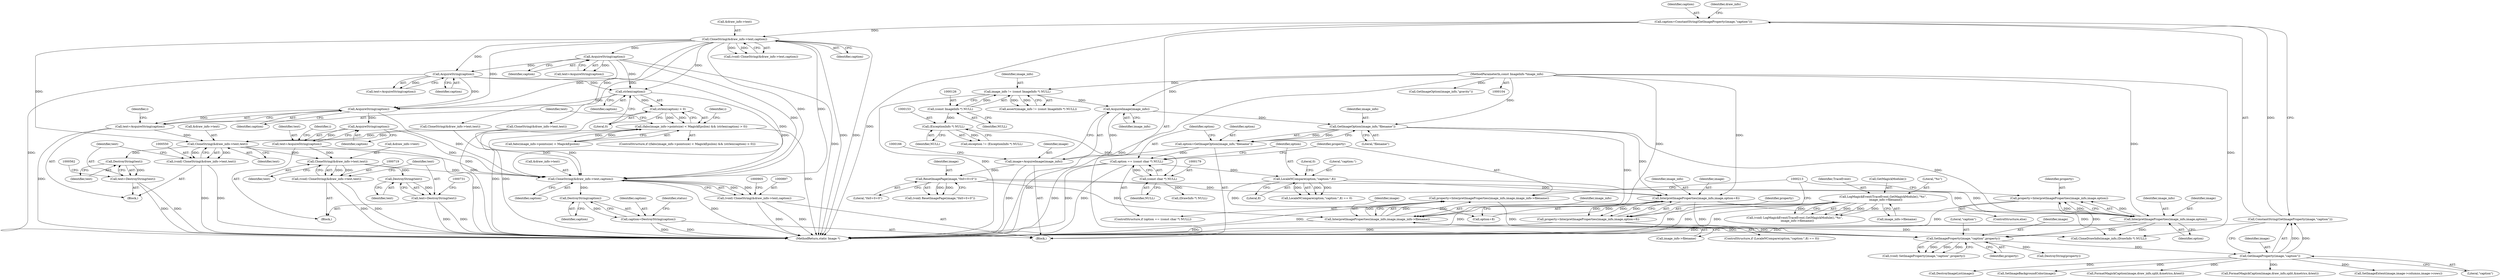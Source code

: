 digraph "0_ImageMagick_aeff00de228bc5a158c2a975ab47845d8a1db456@API" {
"1000522" [label="(Call,strlen(caption))"];
"1000279" [label="(Call,AcquireString(caption))"];
"1000237" [label="(Call,CloneString(&draw_info->text,caption))"];
"1000222" [label="(Call,caption=ConstantString(GetImageProperty(image,\"caption\")))"];
"1000224" [label="(Call,ConstantString(GetImageProperty(image,\"caption\")))"];
"1000225" [label="(Call,GetImageProperty(image,\"caption\"))"];
"1000214" [label="(Call,SetImageProperty(image,\"caption\",property))"];
"1000199" [label="(Call,InterpretImageProperties(image_info,image,option+8))"];
"1000172" [label="(Call,GetImageOption(image_info,\"filename\"))"];
"1000163" [label="(Call,AcquireImage(image_info))"];
"1000123" [label="(Call,image_info != (const ImageInfo *) NULL)"];
"1000105" [label="(MethodParameterIn,const ImageInfo *image_info)"];
"1000125" [label="(Call,(const ImageInfo *) NULL)"];
"1000167" [label="(Call,ResetImagePage(image,\"0x0+0+0\"))"];
"1000161" [label="(Call,image=AcquireImage(image_info))"];
"1000192" [label="(Call,LocaleNCompare(option,\"caption:\",8))"];
"1000176" [label="(Call,option == (const char *) NULL)"];
"1000170" [label="(Call,option=GetImageOption(image_info,\"filename\"))"];
"1000178" [label="(Call,(const char *) NULL)"];
"1000152" [label="(Call,(ExceptionInfo *) NULL)"];
"1000183" [label="(Call,InterpretImageProperties(image_info,image,image_info->filename))"];
"1000142" [label="(Call,LogMagickEvent(TraceEvent,GetMagickModule(),\"%s\",\n      image_info->filename))"];
"1000208" [label="(Call,InterpretImageProperties(image_info,image,option))"];
"1000181" [label="(Call,property=InterpretImageProperties(image_info,image,image_info->filename))"];
"1000206" [label="(Call,property=InterpretImageProperties(image_info,image,option))"];
"1000197" [label="(Call,property=InterpretImageProperties(image_info,image,option+8))"];
"1000370" [label="(Call,AcquireString(caption))"];
"1000521" [label="(Call,strlen(caption) > 0)"];
"1000514" [label="(Call,(fabs(image_info->pointsize) < MagickEpsilon) && (strlen(caption) > 0))"];
"1000537" [label="(Call,AcquireString(caption))"];
"1000535" [label="(Call,text=AcquireString(caption))"];
"1000551" [label="(Call,CloneString(&draw_info->text,text))"];
"1000549" [label="(Call,(void) CloneString(&draw_info->text,text))"];
"1000559" [label="(Call,DestroyString(text))"];
"1000557" [label="(Call,text=DestroyString(text))"];
"1000720" [label="(Call,CloneString(&draw_info->text,text))"];
"1000718" [label="(Call,(void) CloneString(&draw_info->text,text))"];
"1000728" [label="(Call,DestroyString(text))"];
"1000726" [label="(Call,text=DestroyString(text))"];
"1000898" [label="(Call,CloneString(&draw_info->text,caption))"];
"1000896" [label="(Call,(void) CloneString(&draw_info->text,caption))"];
"1000985" [label="(Call,DestroyString(caption))"];
"1000983" [label="(Call,caption=DestroyString(caption))"];
"1000706" [label="(Call,AcquireString(caption))"];
"1000704" [label="(Call,text=AcquireString(caption))"];
"1000694" [label="(Block,)"];
"1000704" [label="(Call,text=AcquireString(caption))"];
"1000487" [label="(Call,DestroyImageList(image))"];
"1000718" [label="(Call,(void) CloneString(&draw_info->text,text))"];
"1000211" [label="(Identifier,option)"];
"1000705" [label="(Identifier,text)"];
"1000293" [label="(Call,CloneString(&draw_info->text,text))"];
"1000202" [label="(Call,option+8)"];
"1000216" [label="(Literal,\"caption\")"];
"1000538" [label="(Identifier,caption)"];
"1000208" [label="(Call,InterpretImageProperties(image_info,image,option))"];
"1000524" [label="(Literal,0)"];
"1000105" [label="(MethodParameterIn,const ImageInfo *image_info)"];
"1000729" [label="(Identifier,text)"];
"1000556" [label="(Identifier,text)"];
"1000224" [label="(Call,ConstantString(GetImageProperty(image,\"caption\")))"];
"1000201" [label="(Identifier,image)"];
"1000167" [label="(Call,ResetImagePage(image,\"0x0+0+0\"))"];
"1000984" [label="(Identifier,caption)"];
"1000210" [label="(Identifier,image)"];
"1000514" [label="(Call,(fabs(image_info->pointsize) < MagickEpsilon) && (strlen(caption) > 0))"];
"1000986" [label="(Identifier,caption)"];
"1000522" [label="(Call,strlen(caption))"];
"1000371" [label="(Identifier,caption)"];
"1000174" [label="(Literal,\"filename\")"];
"1000124" [label="(Identifier,image_info)"];
"1000209" [label="(Identifier,image_info)"];
"1000898" [label="(Call,CloneString(&draw_info->text,caption))"];
"1000107" [label="(Block,)"];
"1000551" [label="(Call,CloneString(&draw_info->text,text))"];
"1000177" [label="(Identifier,option)"];
"1000225" [label="(Call,GetImageProperty(image,\"caption\"))"];
"1000195" [label="(Literal,8)"];
"1000154" [label="(Identifier,NULL)"];
"1000193" [label="(Identifier,option)"];
"1000491" [label="(Call,SetImageBackgroundColor(image))"];
"1000142" [label="(Call,LogMagickEvent(TraceEvent,GetMagickModule(),\"%s\",\n      image_info->filename))"];
"1000725" [label="(Identifier,text)"];
"1000534" [label="(Block,)"];
"1000721" [label="(Call,&draw_info->text)"];
"1000169" [label="(Literal,\"0x0+0+0\")"];
"1000559" [label="(Call,DestroyString(text))"];
"1000720" [label="(Call,CloneString(&draw_info->text,text))"];
"1000983" [label="(Call,caption=DestroyString(caption))"];
"1000374" [label="(Call,FormatMagickCaption(image,draw_info,split,&metrics,&text))"];
"1000235" [label="(Call,(void) CloneString(&draw_info->text,caption))"];
"1000368" [label="(Call,text=AcquireString(caption))"];
"1000212" [label="(Call,(void) SetImageProperty(image,\"caption\",property))"];
"1000172" [label="(Call,GetImageOption(image_info,\"filename\"))"];
"1000125" [label="(Call,(const ImageInfo *) NULL)"];
"1000283" [label="(Call,FormatMagickCaption(image,draw_info,split,&metrics,&text))"];
"1000515" [label="(Call,fabs(image_info->pointsize) < MagickEpsilon)"];
"1000173" [label="(Identifier,image_info)"];
"1000989" [label="(Identifier,status)"];
"1000206" [label="(Call,property=InterpretImageProperties(image_info,image,option))"];
"1000728" [label="(Call,DestroyString(text))"];
"1000709" [label="(Identifier,i)"];
"1000226" [label="(Identifier,image)"];
"1000280" [label="(Identifier,caption)"];
"1000186" [label="(Call,image_info->filename)"];
"1000536" [label="(Identifier,text)"];
"1000176" [label="(Call,option == (const char *) NULL)"];
"1000370" [label="(Call,AcquireString(caption))"];
"1000123" [label="(Call,image_info != (const ImageInfo *) NULL)"];
"1000549" [label="(Call,(void) CloneString(&draw_info->text,text))"];
"1000184" [label="(Identifier,image_info)"];
"1000727" [label="(Identifier,text)"];
"1000205" [label="(ControlStructure,else)"];
"1000513" [label="(ControlStructure,if ((fabs(image_info->pointsize) < MagickEpsilon) && (strlen(caption) > 0)))"];
"1000197" [label="(Call,property=InterpretImageProperties(image_info,image,option+8))"];
"1000726" [label="(Call,text=DestroyString(text))"];
"1000194" [label="(Literal,\"caption:\")"];
"1000899" [label="(Call,&draw_info->text)"];
"1000214" [label="(Call,SetImageProperty(image,\"caption\",property))"];
"1000217" [label="(Identifier,property)"];
"1000183" [label="(Call,InterpretImageProperties(image_info,image,image_info->filename))"];
"1000232" [label="(Call,(DrawInfo *) NULL)"];
"1000552" [label="(Call,&draw_info->text)"];
"1001003" [label="(MethodReturn,static Image *)"];
"1000463" [label="(Call,SetImageExtent(image,image->columns,image->rows))"];
"1000165" [label="(Call,(void) ResetImagePage(image,\"0x0+0+0\"))"];
"1000985" [label="(Call,DestroyString(caption))"];
"1000707" [label="(Identifier,caption)"];
"1000537" [label="(Call,AcquireString(caption))"];
"1000162" [label="(Identifier,image)"];
"1000558" [label="(Identifier,text)"];
"1000171" [label="(Identifier,option)"];
"1000122" [label="(Call,assert(image_info != (const ImageInfo *) NULL))"];
"1000540" [label="(Identifier,i)"];
"1000144" [label="(Call,GetMagickModule())"];
"1000237" [label="(Call,CloneString(&draw_info->text,caption))"];
"1000215" [label="(Identifier,image)"];
"1000242" [label="(Identifier,caption)"];
"1000150" [label="(Call,exception != (ExceptionInfo *) NULL)"];
"1000384" [label="(Call,CloneString(&draw_info->text,text))"];
"1000168" [label="(Identifier,image)"];
"1000222" [label="(Call,caption=ConstantString(GetImageProperty(image,\"caption\")))"];
"1000560" [label="(Identifier,text)"];
"1000227" [label="(Literal,\"caption\")"];
"1000191" [label="(Call,LocaleNCompare(option,\"caption:\",8) == 0)"];
"1000190" [label="(ControlStructure,if (LocaleNCompare(option,\"caption:\",8) == 0))"];
"1000152" [label="(Call,(ExceptionInfo *) NULL)"];
"1000164" [label="(Identifier,image_info)"];
"1000127" [label="(Identifier,NULL)"];
"1000535" [label="(Call,text=AcquireString(caption))"];
"1000140" [label="(Call,(void) LogMagickEvent(TraceEvent,GetMagickModule(),\"%s\",\n      image_info->filename))"];
"1000557" [label="(Call,text=DestroyString(text))"];
"1000145" [label="(Literal,\"%s\")"];
"1000199" [label="(Call,InterpretImageProperties(image_info,image,option+8))"];
"1000170" [label="(Call,option=GetImageOption(image_info,\"filename\"))"];
"1000175" [label="(ControlStructure,if (option == (const char *) NULL))"];
"1000200" [label="(Identifier,image_info)"];
"1000161" [label="(Call,image=AcquireImage(image_info))"];
"1000207" [label="(Identifier,property)"];
"1000163" [label="(Call,AcquireImage(image_info))"];
"1000245" [label="(Call,GetImageOption(image_info,\"gravity\"))"];
"1000706" [label="(Call,AcquireString(caption))"];
"1000230" [label="(Call,CloneDrawInfo(image_info,(DrawInfo *) NULL))"];
"1000143" [label="(Identifier,TraceEvent)"];
"1000180" [label="(Identifier,NULL)"];
"1000887" [label="(Identifier,i)"];
"1000220" [label="(Call,DestroyString(property))"];
"1000521" [label="(Call,strlen(caption) > 0)"];
"1000185" [label="(Identifier,image)"];
"1000181" [label="(Call,property=InterpretImageProperties(image_info,image,image_info->filename))"];
"1000198" [label="(Identifier,property)"];
"1000523" [label="(Identifier,caption)"];
"1000192" [label="(Call,LocaleNCompare(option,\"caption:\",8))"];
"1000196" [label="(Literal,0)"];
"1000223" [label="(Identifier,caption)"];
"1000178" [label="(Call,(const char *) NULL)"];
"1000903" [label="(Identifier,caption)"];
"1000238" [label="(Call,&draw_info->text)"];
"1000896" [label="(Call,(void) CloneString(&draw_info->text,caption))"];
"1000182" [label="(Identifier,property)"];
"1000279" [label="(Call,AcquireString(caption))"];
"1000146" [label="(Call,image_info->filename)"];
"1000277" [label="(Call,text=AcquireString(caption))"];
"1000229" [label="(Identifier,draw_info)"];
"1000522" -> "1000521"  [label="AST: "];
"1000522" -> "1000523"  [label="CFG: "];
"1000523" -> "1000522"  [label="AST: "];
"1000524" -> "1000522"  [label="CFG: "];
"1000522" -> "1000521"  [label="DDG: "];
"1000279" -> "1000522"  [label="DDG: "];
"1000237" -> "1000522"  [label="DDG: "];
"1000370" -> "1000522"  [label="DDG: "];
"1000522" -> "1000537"  [label="DDG: "];
"1000522" -> "1000898"  [label="DDG: "];
"1000279" -> "1000277"  [label="AST: "];
"1000279" -> "1000280"  [label="CFG: "];
"1000280" -> "1000279"  [label="AST: "];
"1000277" -> "1000279"  [label="CFG: "];
"1000279" -> "1001003"  [label="DDG: "];
"1000279" -> "1000277"  [label="DDG: "];
"1000237" -> "1000279"  [label="DDG: "];
"1000279" -> "1000370"  [label="DDG: "];
"1000279" -> "1000537"  [label="DDG: "];
"1000279" -> "1000898"  [label="DDG: "];
"1000237" -> "1000235"  [label="AST: "];
"1000237" -> "1000242"  [label="CFG: "];
"1000238" -> "1000237"  [label="AST: "];
"1000242" -> "1000237"  [label="AST: "];
"1000235" -> "1000237"  [label="CFG: "];
"1000237" -> "1001003"  [label="DDG: "];
"1000237" -> "1001003"  [label="DDG: "];
"1000237" -> "1000235"  [label="DDG: "];
"1000237" -> "1000235"  [label="DDG: "];
"1000222" -> "1000237"  [label="DDG: "];
"1000237" -> "1000293"  [label="DDG: "];
"1000237" -> "1000370"  [label="DDG: "];
"1000237" -> "1000384"  [label="DDG: "];
"1000237" -> "1000537"  [label="DDG: "];
"1000237" -> "1000551"  [label="DDG: "];
"1000237" -> "1000898"  [label="DDG: "];
"1000237" -> "1000898"  [label="DDG: "];
"1000222" -> "1000107"  [label="AST: "];
"1000222" -> "1000224"  [label="CFG: "];
"1000223" -> "1000222"  [label="AST: "];
"1000224" -> "1000222"  [label="AST: "];
"1000229" -> "1000222"  [label="CFG: "];
"1000222" -> "1001003"  [label="DDG: "];
"1000224" -> "1000222"  [label="DDG: "];
"1000224" -> "1000225"  [label="CFG: "];
"1000225" -> "1000224"  [label="AST: "];
"1000224" -> "1001003"  [label="DDG: "];
"1000225" -> "1000224"  [label="DDG: "];
"1000225" -> "1000224"  [label="DDG: "];
"1000225" -> "1000227"  [label="CFG: "];
"1000226" -> "1000225"  [label="AST: "];
"1000227" -> "1000225"  [label="AST: "];
"1000214" -> "1000225"  [label="DDG: "];
"1000225" -> "1000283"  [label="DDG: "];
"1000225" -> "1000374"  [label="DDG: "];
"1000225" -> "1000463"  [label="DDG: "];
"1000225" -> "1000487"  [label="DDG: "];
"1000225" -> "1000491"  [label="DDG: "];
"1000214" -> "1000212"  [label="AST: "];
"1000214" -> "1000217"  [label="CFG: "];
"1000215" -> "1000214"  [label="AST: "];
"1000216" -> "1000214"  [label="AST: "];
"1000217" -> "1000214"  [label="AST: "];
"1000212" -> "1000214"  [label="CFG: "];
"1000214" -> "1000212"  [label="DDG: "];
"1000214" -> "1000212"  [label="DDG: "];
"1000214" -> "1000212"  [label="DDG: "];
"1000199" -> "1000214"  [label="DDG: "];
"1000183" -> "1000214"  [label="DDG: "];
"1000208" -> "1000214"  [label="DDG: "];
"1000181" -> "1000214"  [label="DDG: "];
"1000206" -> "1000214"  [label="DDG: "];
"1000197" -> "1000214"  [label="DDG: "];
"1000214" -> "1000220"  [label="DDG: "];
"1000199" -> "1000197"  [label="AST: "];
"1000199" -> "1000202"  [label="CFG: "];
"1000200" -> "1000199"  [label="AST: "];
"1000201" -> "1000199"  [label="AST: "];
"1000202" -> "1000199"  [label="AST: "];
"1000197" -> "1000199"  [label="CFG: "];
"1000199" -> "1001003"  [label="DDG: "];
"1000199" -> "1000197"  [label="DDG: "];
"1000199" -> "1000197"  [label="DDG: "];
"1000199" -> "1000197"  [label="DDG: "];
"1000172" -> "1000199"  [label="DDG: "];
"1000105" -> "1000199"  [label="DDG: "];
"1000167" -> "1000199"  [label="DDG: "];
"1000192" -> "1000199"  [label="DDG: "];
"1000199" -> "1000230"  [label="DDG: "];
"1000172" -> "1000170"  [label="AST: "];
"1000172" -> "1000174"  [label="CFG: "];
"1000173" -> "1000172"  [label="AST: "];
"1000174" -> "1000172"  [label="AST: "];
"1000170" -> "1000172"  [label="CFG: "];
"1000172" -> "1000170"  [label="DDG: "];
"1000172" -> "1000170"  [label="DDG: "];
"1000163" -> "1000172"  [label="DDG: "];
"1000105" -> "1000172"  [label="DDG: "];
"1000172" -> "1000183"  [label="DDG: "];
"1000172" -> "1000208"  [label="DDG: "];
"1000163" -> "1000161"  [label="AST: "];
"1000163" -> "1000164"  [label="CFG: "];
"1000164" -> "1000163"  [label="AST: "];
"1000161" -> "1000163"  [label="CFG: "];
"1000163" -> "1000161"  [label="DDG: "];
"1000123" -> "1000163"  [label="DDG: "];
"1000105" -> "1000163"  [label="DDG: "];
"1000123" -> "1000122"  [label="AST: "];
"1000123" -> "1000125"  [label="CFG: "];
"1000124" -> "1000123"  [label="AST: "];
"1000125" -> "1000123"  [label="AST: "];
"1000122" -> "1000123"  [label="CFG: "];
"1000123" -> "1001003"  [label="DDG: "];
"1000123" -> "1000122"  [label="DDG: "];
"1000123" -> "1000122"  [label="DDG: "];
"1000105" -> "1000123"  [label="DDG: "];
"1000125" -> "1000123"  [label="DDG: "];
"1000105" -> "1000104"  [label="AST: "];
"1000105" -> "1001003"  [label="DDG: "];
"1000105" -> "1000183"  [label="DDG: "];
"1000105" -> "1000208"  [label="DDG: "];
"1000105" -> "1000230"  [label="DDG: "];
"1000105" -> "1000245"  [label="DDG: "];
"1000125" -> "1000127"  [label="CFG: "];
"1000126" -> "1000125"  [label="AST: "];
"1000127" -> "1000125"  [label="AST: "];
"1000125" -> "1000152"  [label="DDG: "];
"1000167" -> "1000165"  [label="AST: "];
"1000167" -> "1000169"  [label="CFG: "];
"1000168" -> "1000167"  [label="AST: "];
"1000169" -> "1000167"  [label="AST: "];
"1000165" -> "1000167"  [label="CFG: "];
"1000167" -> "1000165"  [label="DDG: "];
"1000167" -> "1000165"  [label="DDG: "];
"1000161" -> "1000167"  [label="DDG: "];
"1000167" -> "1000183"  [label="DDG: "];
"1000167" -> "1000208"  [label="DDG: "];
"1000161" -> "1000107"  [label="AST: "];
"1000162" -> "1000161"  [label="AST: "];
"1000166" -> "1000161"  [label="CFG: "];
"1000161" -> "1001003"  [label="DDG: "];
"1000192" -> "1000191"  [label="AST: "];
"1000192" -> "1000195"  [label="CFG: "];
"1000193" -> "1000192"  [label="AST: "];
"1000194" -> "1000192"  [label="AST: "];
"1000195" -> "1000192"  [label="AST: "];
"1000196" -> "1000192"  [label="CFG: "];
"1000192" -> "1000191"  [label="DDG: "];
"1000192" -> "1000191"  [label="DDG: "];
"1000192" -> "1000191"  [label="DDG: "];
"1000176" -> "1000192"  [label="DDG: "];
"1000192" -> "1000202"  [label="DDG: "];
"1000192" -> "1000208"  [label="DDG: "];
"1000176" -> "1000175"  [label="AST: "];
"1000176" -> "1000178"  [label="CFG: "];
"1000177" -> "1000176"  [label="AST: "];
"1000178" -> "1000176"  [label="AST: "];
"1000182" -> "1000176"  [label="CFG: "];
"1000193" -> "1000176"  [label="CFG: "];
"1000176" -> "1001003"  [label="DDG: "];
"1000176" -> "1001003"  [label="DDG: "];
"1000176" -> "1001003"  [label="DDG: "];
"1000170" -> "1000176"  [label="DDG: "];
"1000178" -> "1000176"  [label="DDG: "];
"1000170" -> "1000107"  [label="AST: "];
"1000171" -> "1000170"  [label="AST: "];
"1000177" -> "1000170"  [label="CFG: "];
"1000170" -> "1001003"  [label="DDG: "];
"1000178" -> "1000180"  [label="CFG: "];
"1000179" -> "1000178"  [label="AST: "];
"1000180" -> "1000178"  [label="AST: "];
"1000152" -> "1000178"  [label="DDG: "];
"1000178" -> "1000232"  [label="DDG: "];
"1000152" -> "1000150"  [label="AST: "];
"1000152" -> "1000154"  [label="CFG: "];
"1000153" -> "1000152"  [label="AST: "];
"1000154" -> "1000152"  [label="AST: "];
"1000150" -> "1000152"  [label="CFG: "];
"1000152" -> "1000150"  [label="DDG: "];
"1000183" -> "1000181"  [label="AST: "];
"1000183" -> "1000186"  [label="CFG: "];
"1000184" -> "1000183"  [label="AST: "];
"1000185" -> "1000183"  [label="AST: "];
"1000186" -> "1000183"  [label="AST: "];
"1000181" -> "1000183"  [label="CFG: "];
"1000183" -> "1001003"  [label="DDG: "];
"1000183" -> "1000181"  [label="DDG: "];
"1000183" -> "1000181"  [label="DDG: "];
"1000183" -> "1000181"  [label="DDG: "];
"1000142" -> "1000183"  [label="DDG: "];
"1000183" -> "1000230"  [label="DDG: "];
"1000142" -> "1000140"  [label="AST: "];
"1000142" -> "1000146"  [label="CFG: "];
"1000143" -> "1000142"  [label="AST: "];
"1000144" -> "1000142"  [label="AST: "];
"1000145" -> "1000142"  [label="AST: "];
"1000146" -> "1000142"  [label="AST: "];
"1000140" -> "1000142"  [label="CFG: "];
"1000142" -> "1001003"  [label="DDG: "];
"1000142" -> "1001003"  [label="DDG: "];
"1000142" -> "1001003"  [label="DDG: "];
"1000142" -> "1000140"  [label="DDG: "];
"1000142" -> "1000140"  [label="DDG: "];
"1000142" -> "1000140"  [label="DDG: "];
"1000142" -> "1000140"  [label="DDG: "];
"1000208" -> "1000206"  [label="AST: "];
"1000208" -> "1000211"  [label="CFG: "];
"1000209" -> "1000208"  [label="AST: "];
"1000210" -> "1000208"  [label="AST: "];
"1000211" -> "1000208"  [label="AST: "];
"1000206" -> "1000208"  [label="CFG: "];
"1000208" -> "1001003"  [label="DDG: "];
"1000208" -> "1000206"  [label="DDG: "];
"1000208" -> "1000206"  [label="DDG: "];
"1000208" -> "1000206"  [label="DDG: "];
"1000208" -> "1000230"  [label="DDG: "];
"1000181" -> "1000175"  [label="AST: "];
"1000182" -> "1000181"  [label="AST: "];
"1000213" -> "1000181"  [label="CFG: "];
"1000181" -> "1001003"  [label="DDG: "];
"1000206" -> "1000205"  [label="AST: "];
"1000207" -> "1000206"  [label="AST: "];
"1000213" -> "1000206"  [label="CFG: "];
"1000206" -> "1001003"  [label="DDG: "];
"1000197" -> "1000190"  [label="AST: "];
"1000198" -> "1000197"  [label="AST: "];
"1000213" -> "1000197"  [label="CFG: "];
"1000197" -> "1001003"  [label="DDG: "];
"1000370" -> "1000368"  [label="AST: "];
"1000370" -> "1000371"  [label="CFG: "];
"1000371" -> "1000370"  [label="AST: "];
"1000368" -> "1000370"  [label="CFG: "];
"1000370" -> "1001003"  [label="DDG: "];
"1000370" -> "1000368"  [label="DDG: "];
"1000370" -> "1000537"  [label="DDG: "];
"1000370" -> "1000898"  [label="DDG: "];
"1000521" -> "1000514"  [label="AST: "];
"1000521" -> "1000524"  [label="CFG: "];
"1000524" -> "1000521"  [label="AST: "];
"1000514" -> "1000521"  [label="CFG: "];
"1000521" -> "1001003"  [label="DDG: "];
"1000521" -> "1000514"  [label="DDG: "];
"1000521" -> "1000514"  [label="DDG: "];
"1000514" -> "1000513"  [label="AST: "];
"1000514" -> "1000515"  [label="CFG: "];
"1000515" -> "1000514"  [label="AST: "];
"1000536" -> "1000514"  [label="CFG: "];
"1000887" -> "1000514"  [label="CFG: "];
"1000514" -> "1001003"  [label="DDG: "];
"1000514" -> "1001003"  [label="DDG: "];
"1000514" -> "1001003"  [label="DDG: "];
"1000515" -> "1000514"  [label="DDG: "];
"1000515" -> "1000514"  [label="DDG: "];
"1000537" -> "1000535"  [label="AST: "];
"1000537" -> "1000538"  [label="CFG: "];
"1000538" -> "1000537"  [label="AST: "];
"1000535" -> "1000537"  [label="CFG: "];
"1000537" -> "1000535"  [label="DDG: "];
"1000537" -> "1000706"  [label="DDG: "];
"1000537" -> "1000898"  [label="DDG: "];
"1000535" -> "1000534"  [label="AST: "];
"1000536" -> "1000535"  [label="AST: "];
"1000540" -> "1000535"  [label="CFG: "];
"1000535" -> "1001003"  [label="DDG: "];
"1000535" -> "1000551"  [label="DDG: "];
"1000551" -> "1000549"  [label="AST: "];
"1000551" -> "1000556"  [label="CFG: "];
"1000552" -> "1000551"  [label="AST: "];
"1000556" -> "1000551"  [label="AST: "];
"1000549" -> "1000551"  [label="CFG: "];
"1000551" -> "1000549"  [label="DDG: "];
"1000551" -> "1000549"  [label="DDG: "];
"1000293" -> "1000551"  [label="DDG: "];
"1000384" -> "1000551"  [label="DDG: "];
"1000551" -> "1000559"  [label="DDG: "];
"1000551" -> "1000720"  [label="DDG: "];
"1000551" -> "1000898"  [label="DDG: "];
"1000549" -> "1000534"  [label="AST: "];
"1000550" -> "1000549"  [label="AST: "];
"1000558" -> "1000549"  [label="CFG: "];
"1000549" -> "1001003"  [label="DDG: "];
"1000549" -> "1001003"  [label="DDG: "];
"1000559" -> "1000557"  [label="AST: "];
"1000559" -> "1000560"  [label="CFG: "];
"1000560" -> "1000559"  [label="AST: "];
"1000557" -> "1000559"  [label="CFG: "];
"1000559" -> "1000557"  [label="DDG: "];
"1000557" -> "1000534"  [label="AST: "];
"1000558" -> "1000557"  [label="AST: "];
"1000562" -> "1000557"  [label="CFG: "];
"1000557" -> "1001003"  [label="DDG: "];
"1000557" -> "1001003"  [label="DDG: "];
"1000720" -> "1000718"  [label="AST: "];
"1000720" -> "1000725"  [label="CFG: "];
"1000721" -> "1000720"  [label="AST: "];
"1000725" -> "1000720"  [label="AST: "];
"1000718" -> "1000720"  [label="CFG: "];
"1000720" -> "1000718"  [label="DDG: "];
"1000720" -> "1000718"  [label="DDG: "];
"1000704" -> "1000720"  [label="DDG: "];
"1000720" -> "1000728"  [label="DDG: "];
"1000720" -> "1000898"  [label="DDG: "];
"1000718" -> "1000694"  [label="AST: "];
"1000719" -> "1000718"  [label="AST: "];
"1000727" -> "1000718"  [label="CFG: "];
"1000718" -> "1001003"  [label="DDG: "];
"1000718" -> "1001003"  [label="DDG: "];
"1000728" -> "1000726"  [label="AST: "];
"1000728" -> "1000729"  [label="CFG: "];
"1000729" -> "1000728"  [label="AST: "];
"1000726" -> "1000728"  [label="CFG: "];
"1000728" -> "1000726"  [label="DDG: "];
"1000726" -> "1000694"  [label="AST: "];
"1000727" -> "1000726"  [label="AST: "];
"1000731" -> "1000726"  [label="CFG: "];
"1000726" -> "1001003"  [label="DDG: "];
"1000726" -> "1001003"  [label="DDG: "];
"1000898" -> "1000896"  [label="AST: "];
"1000898" -> "1000903"  [label="CFG: "];
"1000899" -> "1000898"  [label="AST: "];
"1000903" -> "1000898"  [label="AST: "];
"1000896" -> "1000898"  [label="CFG: "];
"1000898" -> "1001003"  [label="DDG: "];
"1000898" -> "1000896"  [label="DDG: "];
"1000898" -> "1000896"  [label="DDG: "];
"1000293" -> "1000898"  [label="DDG: "];
"1000384" -> "1000898"  [label="DDG: "];
"1000706" -> "1000898"  [label="DDG: "];
"1000898" -> "1000985"  [label="DDG: "];
"1000896" -> "1000107"  [label="AST: "];
"1000897" -> "1000896"  [label="AST: "];
"1000905" -> "1000896"  [label="CFG: "];
"1000896" -> "1001003"  [label="DDG: "];
"1000896" -> "1001003"  [label="DDG: "];
"1000985" -> "1000983"  [label="AST: "];
"1000985" -> "1000986"  [label="CFG: "];
"1000986" -> "1000985"  [label="AST: "];
"1000983" -> "1000985"  [label="CFG: "];
"1000985" -> "1000983"  [label="DDG: "];
"1000983" -> "1000107"  [label="AST: "];
"1000984" -> "1000983"  [label="AST: "];
"1000989" -> "1000983"  [label="CFG: "];
"1000983" -> "1001003"  [label="DDG: "];
"1000983" -> "1001003"  [label="DDG: "];
"1000706" -> "1000704"  [label="AST: "];
"1000706" -> "1000707"  [label="CFG: "];
"1000707" -> "1000706"  [label="AST: "];
"1000704" -> "1000706"  [label="CFG: "];
"1000706" -> "1000704"  [label="DDG: "];
"1000704" -> "1000694"  [label="AST: "];
"1000705" -> "1000704"  [label="AST: "];
"1000709" -> "1000704"  [label="CFG: "];
"1000704" -> "1001003"  [label="DDG: "];
}
